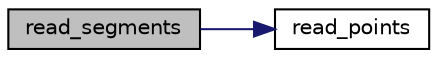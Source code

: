 digraph "read_segments"
{
 // LATEX_PDF_SIZE
  edge [fontname="Helvetica",fontsize="10",labelfontname="Helvetica",labelfontsize="10"];
  node [fontname="Helvetica",fontsize="10",shape=record];
  rankdir="LR";
  Node1 [label="read_segments",height=0.2,width=0.4,color="black", fillcolor="grey75", style="filled", fontcolor="black",tooltip=" "];
  Node1 -> Node2 [color="midnightblue",fontsize="10",style="solid",fontname="Helvetica"];
  Node2 [label="read_points",height=0.2,width=0.4,color="black", fillcolor="white", style="filled",URL="$d5/d00/point_8_c.html#ac4dc588270ae0b2f6cf9f365d134c5b1",tooltip=" "];
}
